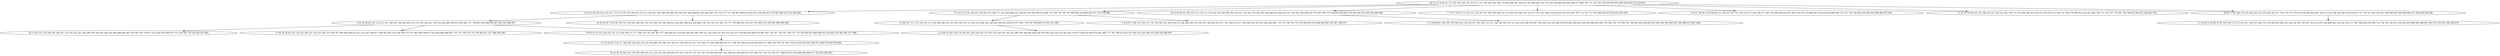 digraph true_tree {
	"0" -> "1"
	"0" -> "2"
	"2" -> "3"
	"0" -> "4"
	"0" -> "5"
	"0" -> "6"
	"1" -> "7"
	"7" -> "8"
	"3" -> "9"
	"7" -> "10"
	"7" -> "11"
	"1" -> "12"
	"4" -> "13"
	"0" -> "14"
	"2" -> "15"
	"11" -> "16"
	"16" -> "17"
	"0" -> "18"
	"18" -> "19"
	"0" [label="28 31 32 34 42 61 111 161 181 222 241 253 271 275 324 340 344 369 379 395 406 421 436 441 442 469 495 532 572 593 595 606 618 642 662 673 698 705 715 743 765 769 839 850 870 900 904 905 916 918 954"];
	"1" [label="16 47 63 82 90 120 129 141 173 175 176 179 199 203 210 212 260 267 269 309 366 480 502 559 563 569 584 641 655 661 683 701 724 727 731 748 803 806 815 824 831 838 843 851 878 885 889 937 952 963 984"];
	"2" [label="73 119 123 134 146 197 239 243 313 360 371 452 494 499 516 530 536 550 564 585 632 664 733 744 754 766 767 800 805 819 864 926 971 972 979 989"];
	"3" [label="52 98 107 117 135 156 163 217 224 268 288 320 325 336 349 370 372 402 472 486 542 548 582 594 629 659 674 677 691 739 741 798 890 913 915 931 983"];
	"4" [label="20 22 45 66 91 100 110 113 116 131 139 182 254 266 286 301 316 321 323 341 355 361 391 438 440 453 464 525 537 544 561 565 608 621 675 693 709 770 786 810 858 861 874 897 945 975 991 993 994 999"];
	"5" [label="7 17 67 70 97 112 124 137 142 147 157 160 190 208 322 333 403 433 448 510 515 517 551 555 586 614 619 623 631 651 667 707 712 721 773 797 809 826 875 920 930 943 959"];
	"6" [label="1 24 27 39 59 74 83 86 89 121 136 143 187 191 193 235 237 250 256 277 281 354 386 400 434 451 467 474 475 479 496 607 636 638 678 680 689 723 751 793 794 865 876 895 934 948 964 973 995"];
	"7" [label="8 41 48 58 80 101 118 122 167 168 185 188 245 265 272 274 304 329 351 359 454 459 489 599 633 650 660 711 740 807 836 848 862 867 883 953 980 987"];
	"8" [label="43 72 92 103 154 184 194 206 207 213 216 252 261 294 299 339 356 363 382 424 466 468 484 507 518 547 567 579 611 615 620 652 669 679 714 728 764 776 782 863 933 981"];
	"9" [label="2 23 69 76 102 128 174 195 201 202 228 229 273 307 315 326 335 342 343 389 394 396 405 420 428 470 482 520 524 533 545 562 576 637 639 654 663 672 681 684 771 781 784 814 822 837 842 912 925 946 951 956 958 969 997"];
	"10" [label="37 40 54 56 60 114 138 152 200 227 232 251 285 319 364 367 368 404 408 414 423 431 447 449 477 490 491 493 514 539 546 573 575 583 596 598 617 622 648 666 688 697 719 725 749 753 755 795 802 817 877 880 965 985"];
	"11" [label="19 44 55 79 125 144 145 151 153 164 169 171 177 298 314 347 362 365 377 384 409 411 416 445 450 481 485 500 511 521 528 535 543 553 554 557 574 604 645 646 670 687 692 736 747 750 761 768 772 779 783 828 853 868 908 922 938 947 955 961 967 977 988"];
	"12" [label="10 25 26 29 75 84 95 109 155 258 283 289 295 332 337 346 352 380 388 410 429 463 589 635 658 686 718 726 732 752 760 775 777 787 808 841 852 857 873 903 932 939 941 960 990 998"];
	"13" [label="5 33 50 68 81 158 159 178 186 220 236 259 297 305 306 310 311 338 348 383 401 413 422 425 458 478 497 504 506 534 538 549 578 603 605 644 647 649 656 668 695 699 703 704 762 774 789 792 796 801 804 820 825 835 881 892 893 906 927 928 968 974 992 1000"];
	"14" [label="12 21 87 94 96 105 130 198 219 221 226 231 262 358 373 378 390 398 412 426 473 476 503 513 526 531 556 570 580 612 634 657 696 708 713 734 737 778 785 790 799 832 859 921 940 962 970"];
	"15" [label="3 4 6 9 57 108 115 126 127 132 150 183 192 209 218 233 246 296 345 353 392 397 399 443 455 457 501 508 519 527 540 568 592 597 625 626 682 685 710 735 738 756 759 763 830 833 834 846 860 887 891 907 909 957"];
	"16" [label="11 15 18 46 51 62 71 148 166 196 204 214 234 238 280 287 290 302 308 312 350 385 415 417 427 444 471 483 488 498 505 571 590 591 600 624 630 643 665 671 690 700 706 720 746 758 812 829 845 855 869 871 898 910 929 978 996"];
	"17" [label="30 35 36 78 140 162 170 180 189 205 211 223 230 244 249 263 270 291 318 327 331 357 381 435 462 465 487 522 566 601 602 609 613 627 640 702 716 722 745 757 788 818 872 879 888 894 899 917 924 935 966 982"];
	"18" [label="38 64 77 85 106 133 165 240 242 255 278 282 292 317 334 374 375 376 418 430 446 456 461 509 512 523 558 560 581 610 616 653 717 791 811 821 823 827 840 844 847 849 884 896 911 936 949 950 986"];
	"19" [label="13 14 49 53 65 88 93 99 104 149 172 215 225 247 248 257 264 276 279 284 293 300 303 328 330 387 393 407 419 432 437 439 460 492 529 541 552 577 587 588 628 676 694 729 730 742 780 813 816 854 856 866 882 886 901 902 914 919 923 942 944 976"];
}
